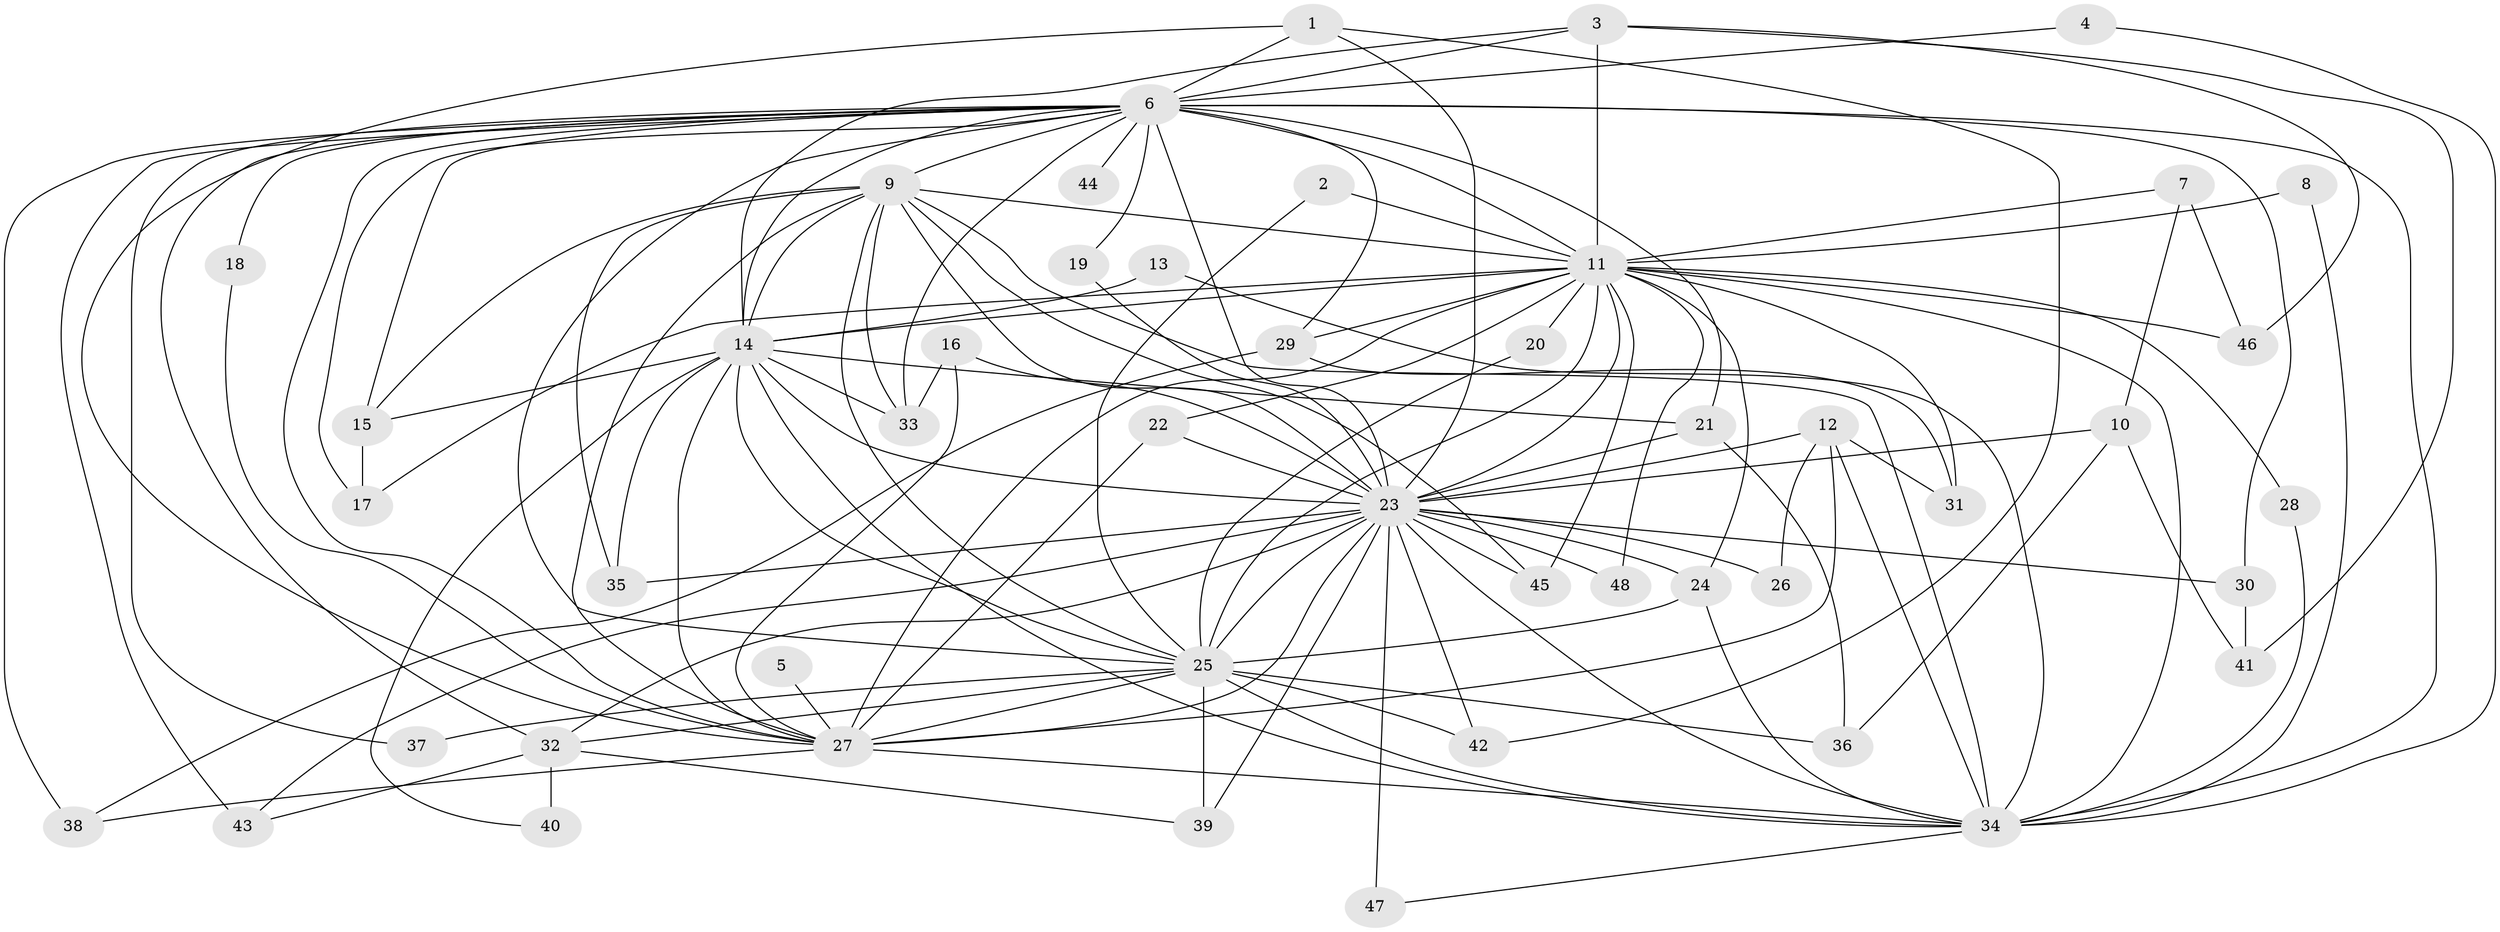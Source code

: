 // original degree distribution, {16: 0.010526315789473684, 30: 0.010526315789473684, 21: 0.010526315789473684, 29: 0.010526315789473684, 17: 0.010526315789473684, 19: 0.010526315789473684, 22: 0.010526315789473684, 20: 0.010526315789473684, 18: 0.021052631578947368, 5: 0.031578947368421054, 4: 0.08421052631578947, 2: 0.5473684210526316, 3: 0.22105263157894736, 6: 0.010526315789473684}
// Generated by graph-tools (version 1.1) at 2025/01/03/09/25 03:01:17]
// undirected, 48 vertices, 127 edges
graph export_dot {
graph [start="1"]
  node [color=gray90,style=filled];
  1;
  2;
  3;
  4;
  5;
  6;
  7;
  8;
  9;
  10;
  11;
  12;
  13;
  14;
  15;
  16;
  17;
  18;
  19;
  20;
  21;
  22;
  23;
  24;
  25;
  26;
  27;
  28;
  29;
  30;
  31;
  32;
  33;
  34;
  35;
  36;
  37;
  38;
  39;
  40;
  41;
  42;
  43;
  44;
  45;
  46;
  47;
  48;
  1 -- 6 [weight=1.0];
  1 -- 23 [weight=1.0];
  1 -- 27 [weight=1.0];
  1 -- 42 [weight=1.0];
  2 -- 11 [weight=1.0];
  2 -- 25 [weight=1.0];
  3 -- 6 [weight=1.0];
  3 -- 11 [weight=1.0];
  3 -- 14 [weight=1.0];
  3 -- 41 [weight=1.0];
  3 -- 46 [weight=1.0];
  4 -- 6 [weight=1.0];
  4 -- 34 [weight=1.0];
  5 -- 27 [weight=1.0];
  6 -- 9 [weight=1.0];
  6 -- 11 [weight=2.0];
  6 -- 14 [weight=1.0];
  6 -- 15 [weight=1.0];
  6 -- 17 [weight=1.0];
  6 -- 18 [weight=1.0];
  6 -- 19 [weight=1.0];
  6 -- 21 [weight=2.0];
  6 -- 23 [weight=4.0];
  6 -- 25 [weight=1.0];
  6 -- 27 [weight=1.0];
  6 -- 29 [weight=1.0];
  6 -- 30 [weight=1.0];
  6 -- 32 [weight=1.0];
  6 -- 33 [weight=1.0];
  6 -- 34 [weight=1.0];
  6 -- 37 [weight=1.0];
  6 -- 38 [weight=2.0];
  6 -- 43 [weight=1.0];
  6 -- 44 [weight=1.0];
  7 -- 10 [weight=1.0];
  7 -- 11 [weight=1.0];
  7 -- 46 [weight=1.0];
  8 -- 11 [weight=2.0];
  8 -- 34 [weight=1.0];
  9 -- 11 [weight=2.0];
  9 -- 14 [weight=1.0];
  9 -- 15 [weight=1.0];
  9 -- 23 [weight=4.0];
  9 -- 25 [weight=1.0];
  9 -- 27 [weight=1.0];
  9 -- 33 [weight=1.0];
  9 -- 34 [weight=2.0];
  9 -- 35 [weight=1.0];
  9 -- 45 [weight=1.0];
  10 -- 23 [weight=2.0];
  10 -- 36 [weight=1.0];
  10 -- 41 [weight=1.0];
  11 -- 14 [weight=2.0];
  11 -- 17 [weight=1.0];
  11 -- 20 [weight=1.0];
  11 -- 22 [weight=1.0];
  11 -- 23 [weight=4.0];
  11 -- 24 [weight=1.0];
  11 -- 25 [weight=4.0];
  11 -- 27 [weight=2.0];
  11 -- 28 [weight=1.0];
  11 -- 29 [weight=1.0];
  11 -- 31 [weight=1.0];
  11 -- 34 [weight=2.0];
  11 -- 45 [weight=1.0];
  11 -- 46 [weight=1.0];
  11 -- 48 [weight=1.0];
  12 -- 23 [weight=1.0];
  12 -- 26 [weight=1.0];
  12 -- 27 [weight=1.0];
  12 -- 31 [weight=1.0];
  12 -- 34 [weight=1.0];
  13 -- 14 [weight=1.0];
  13 -- 34 [weight=1.0];
  14 -- 15 [weight=1.0];
  14 -- 21 [weight=1.0];
  14 -- 23 [weight=2.0];
  14 -- 25 [weight=2.0];
  14 -- 27 [weight=1.0];
  14 -- 33 [weight=1.0];
  14 -- 34 [weight=1.0];
  14 -- 35 [weight=1.0];
  14 -- 40 [weight=1.0];
  15 -- 17 [weight=1.0];
  16 -- 23 [weight=1.0];
  16 -- 27 [weight=1.0];
  16 -- 33 [weight=1.0];
  18 -- 27 [weight=1.0];
  19 -- 23 [weight=1.0];
  20 -- 25 [weight=1.0];
  21 -- 23 [weight=1.0];
  21 -- 36 [weight=1.0];
  22 -- 23 [weight=1.0];
  22 -- 27 [weight=1.0];
  23 -- 24 [weight=1.0];
  23 -- 25 [weight=2.0];
  23 -- 26 [weight=1.0];
  23 -- 27 [weight=3.0];
  23 -- 30 [weight=1.0];
  23 -- 32 [weight=3.0];
  23 -- 34 [weight=3.0];
  23 -- 35 [weight=1.0];
  23 -- 39 [weight=1.0];
  23 -- 42 [weight=1.0];
  23 -- 43 [weight=1.0];
  23 -- 45 [weight=1.0];
  23 -- 47 [weight=2.0];
  23 -- 48 [weight=1.0];
  24 -- 25 [weight=1.0];
  24 -- 34 [weight=1.0];
  25 -- 27 [weight=2.0];
  25 -- 32 [weight=1.0];
  25 -- 34 [weight=1.0];
  25 -- 36 [weight=1.0];
  25 -- 37 [weight=1.0];
  25 -- 39 [weight=1.0];
  25 -- 42 [weight=1.0];
  27 -- 34 [weight=1.0];
  27 -- 38 [weight=1.0];
  28 -- 34 [weight=1.0];
  29 -- 31 [weight=1.0];
  29 -- 38 [weight=1.0];
  30 -- 41 [weight=1.0];
  32 -- 39 [weight=1.0];
  32 -- 40 [weight=2.0];
  32 -- 43 [weight=1.0];
  34 -- 47 [weight=1.0];
}
